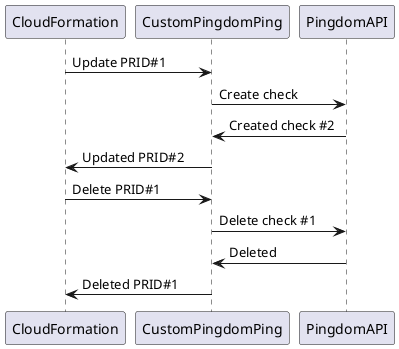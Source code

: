 @startuml

CloudFormation -> CustomPingdomPing: Update PRID#1
CustomPingdomPing -> PingdomAPI: Create check
PingdomAPI -> CustomPingdomPing: Created check #2
CustomPingdomPing -> CloudFormation: Updated PRID#2

CloudFormation -> CustomPingdomPing: Delete PRID#1
CustomPingdomPing -> PingdomAPI: Delete check #1
PingdomAPI -> CustomPingdomPing: Deleted
CustomPingdomPing -> CloudFormation: Deleted PRID#1

@enduml
